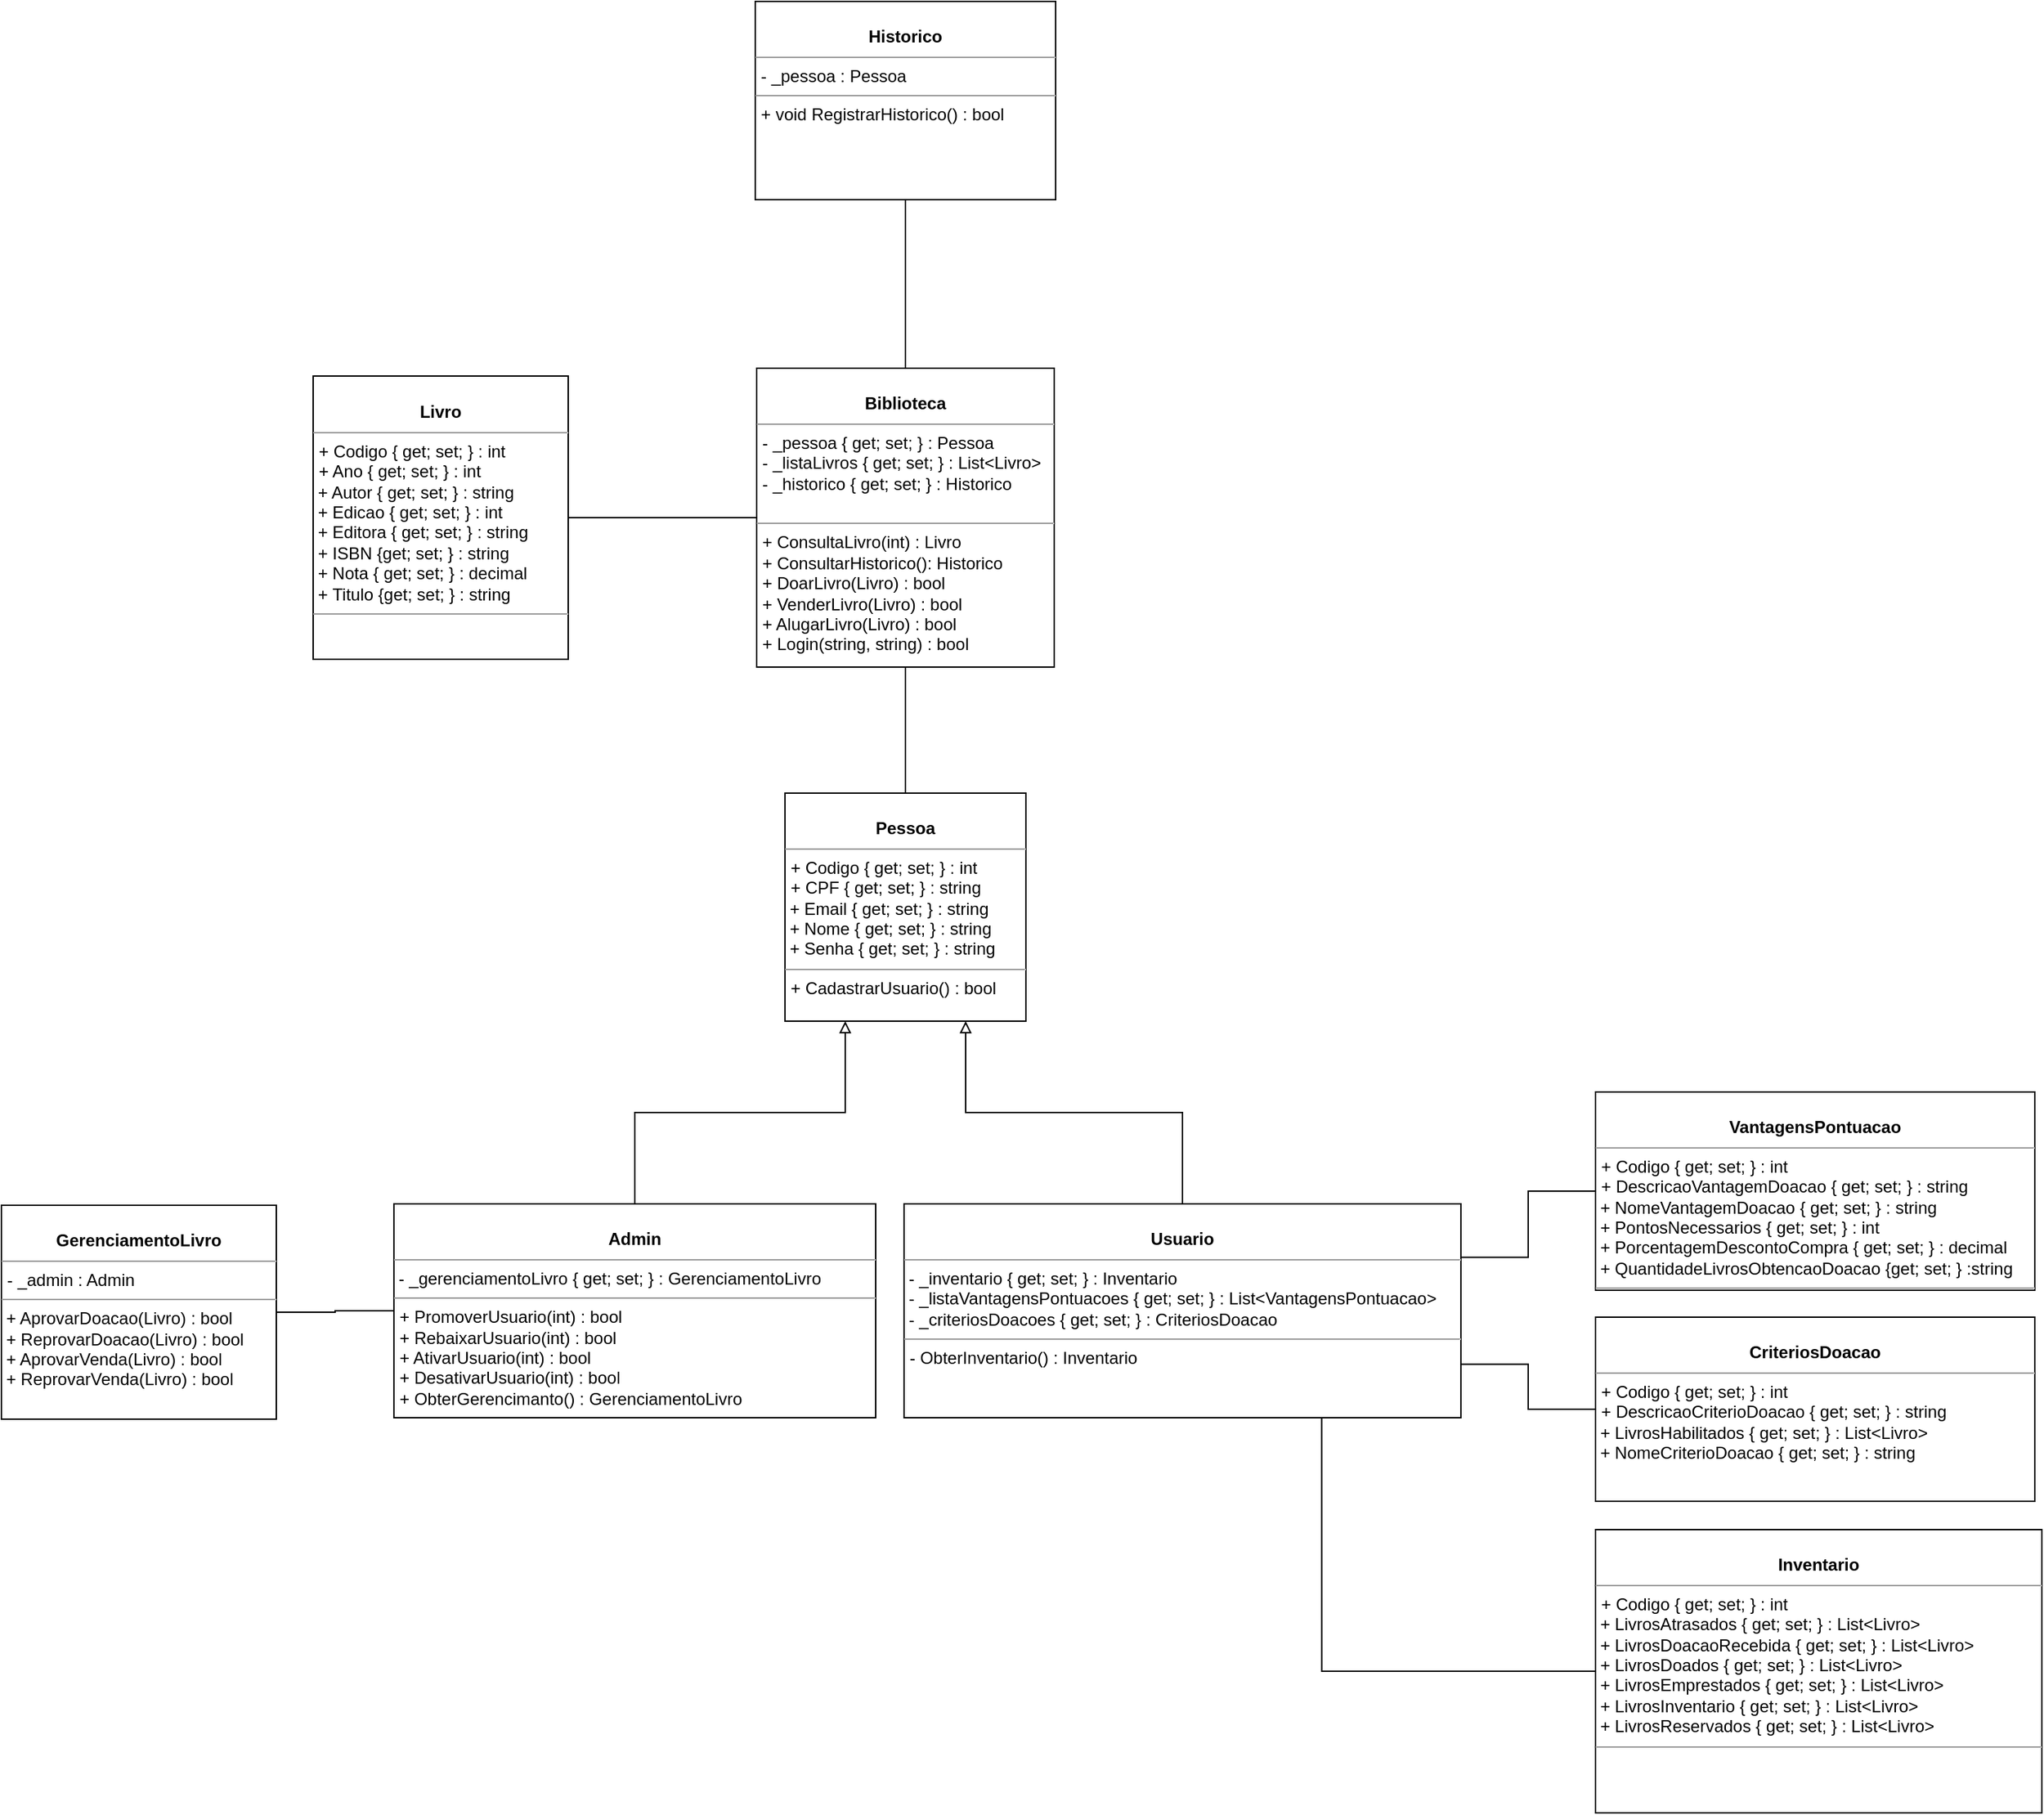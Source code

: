 <mxfile version="20.8.3" type="github">
  <diagram id="C5RBs43oDa-KdzZeNtuy" name="Page-1">
    <mxGraphModel dx="832" dy="603" grid="1" gridSize="10" guides="1" tooltips="1" connect="1" arrows="1" fold="1" page="1" pageScale="1" pageWidth="827" pageHeight="1169" math="0" shadow="0">
      <root>
        <mxCell id="WIyWlLk6GJQsqaUBKTNV-0" />
        <mxCell id="WIyWlLk6GJQsqaUBKTNV-1" parent="WIyWlLk6GJQsqaUBKTNV-0" />
        <mxCell id="RFLqyy4pMrzeT3K8V6dZ-0" value="&lt;p style=&quot;margin:0px;margin-top:4px;text-align:center;&quot;&gt;&lt;br&gt;&lt;b&gt;Biblioteca&lt;/b&gt;&lt;/p&gt;&lt;hr size=&quot;1&quot;&gt;&lt;p style=&quot;margin: 0px 0px 0px 4px;&quot;&gt;- _pessoa { get; set; } : Pessoa&lt;/p&gt;&lt;p style=&quot;margin: 0px 0px 0px 4px;&quot;&gt;- _listaLivros { get; set; } : List&amp;lt;Livro&amp;gt;&lt;/p&gt;&lt;p style=&quot;margin: 0px 0px 0px 4px;&quot;&gt;- _historico { get; set; } : Historico&lt;/p&gt;&lt;br&gt;&lt;hr size=&quot;1&quot;&gt;&lt;p style=&quot;margin:0px;margin-left:4px;&quot;&gt;+ ConsultaLivro(int) : Livro&lt;/p&gt;&lt;p style=&quot;margin:0px;margin-left:4px;&quot;&gt;+ ConsultarHistorico(): Historico&lt;/p&gt;&lt;p style=&quot;margin:0px;margin-left:4px;&quot;&gt;+ DoarLivro(Livro) : bool&lt;/p&gt;&lt;p style=&quot;margin:0px;margin-left:4px;&quot;&gt;+ VenderLivro(Livro) : bool&lt;/p&gt;&lt;p style=&quot;margin:0px;margin-left:4px;&quot;&gt;+ AlugarLivro(Livro) : bool&lt;/p&gt;&lt;p style=&quot;margin:0px;margin-left:4px;&quot;&gt;+ Login(string, string) : bool&lt;br&gt;&lt;/p&gt;" style="verticalAlign=top;align=left;overflow=fill;fontSize=12;fontFamily=Helvetica;html=1;rounded=0;shadow=0;comic=0;labelBackgroundColor=none;strokeWidth=1" parent="WIyWlLk6GJQsqaUBKTNV-1" vertex="1">
          <mxGeometry x="1543" y="349" width="210" height="211" as="geometry" />
        </mxCell>
        <mxCell id="RFLqyy4pMrzeT3K8V6dZ-13" style="edgeStyle=orthogonalEdgeStyle;rounded=0;orthogonalLoop=1;jettySize=auto;html=1;exitX=0.5;exitY=0;exitDx=0;exitDy=0;endArrow=none;endFill=0;" parent="WIyWlLk6GJQsqaUBKTNV-1" source="RFLqyy4pMrzeT3K8V6dZ-1" target="RFLqyy4pMrzeT3K8V6dZ-0" edge="1">
          <mxGeometry relative="1" as="geometry" />
        </mxCell>
        <mxCell id="RFLqyy4pMrzeT3K8V6dZ-1" value="&lt;p style=&quot;margin:0px;margin-top:4px;text-align:center;&quot;&gt;&lt;br&gt;&lt;b&gt;Pessoa&lt;/b&gt;&lt;/p&gt;&lt;hr size=&quot;1&quot;&gt;&lt;p style=&quot;margin: 0px 0px 0px 4px;&quot;&gt;+ Codigo { get; set; } : int&lt;/p&gt;&lt;p style=&quot;margin: 0px 0px 0px 4px;&quot;&gt;+ CPF { get; set; } : string&lt;/p&gt;&amp;nbsp;+ Email { get; set; } : string&amp;nbsp;&lt;br&gt;&amp;nbsp;+ Nome { get; set; } : string&lt;br&gt;&amp;nbsp;+ Senha { get; set; } : string&lt;br&gt;&lt;hr size=&quot;1&quot;&gt;&lt;p style=&quot;margin:0px;margin-left:4px;&quot;&gt;+ CadastrarUsuario() : bool&lt;br&gt;&lt;/p&gt;&lt;p style=&quot;margin:0px;margin-left:4px;&quot;&gt;&lt;br&gt;&lt;/p&gt;&lt;div&gt;&lt;br&gt;&lt;/div&gt;&lt;div&gt;&lt;br&gt;&lt;/div&gt;" style="verticalAlign=top;align=left;overflow=fill;fontSize=12;fontFamily=Helvetica;html=1;rounded=0;shadow=0;comic=0;labelBackgroundColor=none;strokeWidth=1" parent="WIyWlLk6GJQsqaUBKTNV-1" vertex="1">
          <mxGeometry x="1563" y="649" width="170" height="161" as="geometry" />
        </mxCell>
        <mxCell id="RFLqyy4pMrzeT3K8V6dZ-2" style="edgeStyle=orthogonalEdgeStyle;rounded=0;orthogonalLoop=1;jettySize=auto;html=1;exitX=0.5;exitY=0;exitDx=0;exitDy=0;entryX=0.25;entryY=1;entryDx=0;entryDy=0;endArrow=block;endFill=0;" parent="WIyWlLk6GJQsqaUBKTNV-1" source="RFLqyy4pMrzeT3K8V6dZ-3" target="RFLqyy4pMrzeT3K8V6dZ-1" edge="1">
          <mxGeometry relative="1" as="geometry">
            <mxPoint x="1627" y="889" as="targetPoint" />
          </mxGeometry>
        </mxCell>
        <mxCell id="RFLqyy4pMrzeT3K8V6dZ-3" value="&lt;p style=&quot;margin:0px;margin-top:4px;text-align:center;&quot;&gt;&lt;br&gt;&lt;b&gt;Admin&lt;/b&gt;&lt;/p&gt;&lt;hr size=&quot;1&quot;&gt;&lt;p style=&quot;margin: 0px 0px 0px 4px;&quot;&gt;&lt;/p&gt;&amp;nbsp;- _gerenciamentoLivro { get; set; } : GerenciamentoLivro&lt;br&gt;&lt;hr size=&quot;1&quot;&gt;&lt;p style=&quot;margin:0px;margin-left:4px;&quot;&gt;+ PromoverUsuario(int) : bool&lt;/p&gt;&lt;p style=&quot;margin:0px;margin-left:4px;&quot;&gt;+ RebaixarUsuario(int) : bool&lt;br&gt;&lt;/p&gt;&lt;p style=&quot;margin:0px;margin-left:4px;&quot;&gt;+ AtivarUsuario(int) : bool&lt;br&gt;&lt;/p&gt;&lt;p style=&quot;margin:0px;margin-left:4px;&quot;&gt;+ DesativarUsuario(int) : bool&lt;br&gt;&lt;/p&gt;&lt;p style=&quot;margin:0px;margin-left:4px;&quot;&gt;+ ObterGerencimanto() : GerenciamentoLivro&lt;/p&gt;&lt;p style=&quot;margin:0px;margin-left:4px;&quot;&gt;&lt;br&gt;&lt;/p&gt;" style="verticalAlign=top;align=left;overflow=fill;fontSize=12;fontFamily=Helvetica;html=1;rounded=0;shadow=0;comic=0;labelBackgroundColor=none;strokeWidth=1" parent="WIyWlLk6GJQsqaUBKTNV-1" vertex="1">
          <mxGeometry x="1287" y="939" width="340" height="151" as="geometry" />
        </mxCell>
        <mxCell id="RFLqyy4pMrzeT3K8V6dZ-4" style="edgeStyle=orthogonalEdgeStyle;rounded=0;orthogonalLoop=1;jettySize=auto;html=1;exitX=0.5;exitY=0;exitDx=0;exitDy=0;entryX=0.75;entryY=1;entryDx=0;entryDy=0;endArrow=block;endFill=0;" parent="WIyWlLk6GJQsqaUBKTNV-1" source="RFLqyy4pMrzeT3K8V6dZ-5" target="RFLqyy4pMrzeT3K8V6dZ-1" edge="1">
          <mxGeometry relative="1" as="geometry">
            <mxPoint x="1647" y="909" as="targetPoint" />
          </mxGeometry>
        </mxCell>
        <mxCell id="RFLqyy4pMrzeT3K8V6dZ-5" value="&lt;p style=&quot;margin:0px;margin-top:4px;text-align:center;&quot;&gt;&lt;br&gt;&lt;b&gt;Usuario&lt;/b&gt;&lt;/p&gt;&lt;hr size=&quot;1&quot;&gt;&lt;p style=&quot;margin: 0px 0px 0px 4px;&quot;&gt;&lt;/p&gt;&amp;nbsp;-&amp;nbsp;_inventario { get; set; } : Inventario&amp;nbsp;&lt;br&gt;&amp;nbsp;- _listaVantagensPontuacoes { get; set; } : List&amp;lt;VantagensPontuacao&amp;gt;&lt;br&gt;&amp;nbsp;- _criteriosDoacoes { get; set; } : CriteriosDoacao&lt;br&gt;&lt;hr size=&quot;1&quot;&gt;&lt;p style=&quot;margin:0px;margin-left:4px;&quot;&gt;- ObterInventario() : Inventario&lt;/p&gt;&lt;p style=&quot;margin:0px;margin-left:4px;&quot;&gt;&lt;br&gt;&lt;/p&gt;" style="verticalAlign=top;align=left;overflow=fill;fontSize=12;fontFamily=Helvetica;html=1;rounded=0;shadow=0;comic=0;labelBackgroundColor=none;strokeWidth=1" parent="WIyWlLk6GJQsqaUBKTNV-1" vertex="1">
          <mxGeometry x="1647" y="939" width="393" height="151" as="geometry" />
        </mxCell>
        <mxCell id="RFLqyy4pMrzeT3K8V6dZ-14" style="edgeStyle=orthogonalEdgeStyle;rounded=0;orthogonalLoop=1;jettySize=auto;html=1;exitX=0.5;exitY=1;exitDx=0;exitDy=0;endArrow=none;endFill=0;" parent="WIyWlLk6GJQsqaUBKTNV-1" source="RFLqyy4pMrzeT3K8V6dZ-6" target="RFLqyy4pMrzeT3K8V6dZ-0" edge="1">
          <mxGeometry relative="1" as="geometry" />
        </mxCell>
        <mxCell id="RFLqyy4pMrzeT3K8V6dZ-6" value="&lt;p style=&quot;margin:0px;margin-top:4px;text-align:center;&quot;&gt;&lt;br&gt;&lt;b&gt;Historico&lt;/b&gt;&lt;/p&gt;&lt;hr size=&quot;1&quot;&gt;&lt;p style=&quot;margin: 0px 0px 0px 4px;&quot;&gt;-&amp;nbsp;_pessoa : Pessoa&lt;br&gt;&lt;/p&gt;&lt;hr size=&quot;1&quot;&gt;&lt;p style=&quot;margin:0px;margin-left:4px;&quot;&gt;+ void RegistrarHistorico() : bool&lt;br&gt;&lt;/p&gt;&lt;p style=&quot;margin:0px;margin-left:4px;&quot;&gt;&lt;br&gt;&lt;/p&gt;" style="verticalAlign=top;align=left;overflow=fill;fontSize=12;fontFamily=Helvetica;html=1;rounded=0;shadow=0;comic=0;labelBackgroundColor=none;strokeWidth=1" parent="WIyWlLk6GJQsqaUBKTNV-1" vertex="1">
          <mxGeometry x="1542" y="90" width="212" height="140" as="geometry" />
        </mxCell>
        <mxCell id="RFLqyy4pMrzeT3K8V6dZ-19" style="edgeStyle=orthogonalEdgeStyle;rounded=0;orthogonalLoop=1;jettySize=auto;html=1;exitX=0;exitY=0.5;exitDx=0;exitDy=0;entryX=1;entryY=0.25;entryDx=0;entryDy=0;endArrow=none;endFill=0;" parent="WIyWlLk6GJQsqaUBKTNV-1" source="RFLqyy4pMrzeT3K8V6dZ-8" target="RFLqyy4pMrzeT3K8V6dZ-5" edge="1">
          <mxGeometry relative="1" as="geometry" />
        </mxCell>
        <mxCell id="RFLqyy4pMrzeT3K8V6dZ-8" value="&lt;p style=&quot;margin:0px;margin-top:4px;text-align:center;&quot;&gt;&lt;br&gt;&lt;b&gt;VantagensPontuacao&lt;/b&gt;&lt;/p&gt;&lt;hr size=&quot;1&quot;&gt;&lt;p style=&quot;margin: 0px 0px 0px 4px;&quot;&gt;+ Codigo { get; set; } : int&lt;/p&gt;&lt;p style=&quot;margin: 0px 0px 0px 4px;&quot;&gt;+ DescricaoVantagemDoacao { get; set; } : string&lt;/p&gt;&amp;nbsp;+ NomeVantagemDoacao { get; set; } : string&amp;nbsp;&lt;br&gt;&amp;nbsp;+ PontosNecessarios { get; set; } : int&lt;br&gt;&amp;nbsp;+ PorcentagemDescontoCompra { get; set; } : decimal&lt;br&gt;&amp;nbsp;+&amp;nbsp;QuantidadeLivrosObtencaoDoacao {get; set; } :string&lt;br&gt;&lt;hr size=&quot;1&quot;&gt;&lt;p style=&quot;margin:0px;margin-left:4px;&quot;&gt;&lt;br&gt;&lt;/p&gt;&lt;p style=&quot;margin:0px;margin-left:4px;&quot;&gt;&lt;br&gt;&lt;/p&gt;" style="verticalAlign=top;align=left;overflow=fill;fontSize=12;fontFamily=Helvetica;html=1;rounded=0;shadow=0;comic=0;labelBackgroundColor=none;strokeWidth=1" parent="WIyWlLk6GJQsqaUBKTNV-1" vertex="1">
          <mxGeometry x="2135" y="860" width="310" height="140" as="geometry" />
        </mxCell>
        <mxCell id="RFLqyy4pMrzeT3K8V6dZ-20" style="edgeStyle=orthogonalEdgeStyle;rounded=0;orthogonalLoop=1;jettySize=auto;html=1;exitX=0;exitY=0.5;exitDx=0;exitDy=0;entryX=1;entryY=0.75;entryDx=0;entryDy=0;endArrow=none;endFill=0;" parent="WIyWlLk6GJQsqaUBKTNV-1" source="RFLqyy4pMrzeT3K8V6dZ-9" target="RFLqyy4pMrzeT3K8V6dZ-5" edge="1">
          <mxGeometry relative="1" as="geometry" />
        </mxCell>
        <mxCell id="RFLqyy4pMrzeT3K8V6dZ-9" value="&lt;p style=&quot;margin:0px;margin-top:4px;text-align:center;&quot;&gt;&lt;br&gt;&lt;b&gt;CriteriosDoacao&lt;/b&gt;&lt;br&gt;&lt;/p&gt;&lt;hr size=&quot;1&quot;&gt;&lt;p style=&quot;margin: 0px 0px 0px 4px;&quot;&gt;+ Codigo { get; set; } : int&lt;/p&gt;&lt;p style=&quot;margin: 0px 0px 0px 4px;&quot;&gt;+ DescricaoCriterioDoacao { get; set; } : string&lt;/p&gt;&amp;nbsp;+ LivrosHabilitados { get; set; } : List&amp;lt;Livro&amp;gt;&lt;br&gt;&amp;nbsp;+ NomeCriterioDoacao { get; set; } : string&lt;p style=&quot;margin:0px;margin-left:4px;&quot;&gt;&lt;br&gt;&lt;/p&gt;&lt;p style=&quot;margin:0px;margin-left:4px;&quot;&gt;&lt;br&gt;&lt;/p&gt;" style="verticalAlign=top;align=left;overflow=fill;fontSize=12;fontFamily=Helvetica;html=1;rounded=0;shadow=0;comic=0;labelBackgroundColor=none;strokeWidth=1" parent="WIyWlLk6GJQsqaUBKTNV-1" vertex="1">
          <mxGeometry x="2135" y="1019" width="310" height="130" as="geometry" />
        </mxCell>
        <mxCell id="RFLqyy4pMrzeT3K8V6dZ-21" style="edgeStyle=orthogonalEdgeStyle;rounded=0;orthogonalLoop=1;jettySize=auto;html=1;exitX=1;exitY=0.5;exitDx=0;exitDy=0;endArrow=none;endFill=0;" parent="WIyWlLk6GJQsqaUBKTNV-1" source="RFLqyy4pMrzeT3K8V6dZ-10" target="RFLqyy4pMrzeT3K8V6dZ-3" edge="1">
          <mxGeometry relative="1" as="geometry" />
        </mxCell>
        <mxCell id="RFLqyy4pMrzeT3K8V6dZ-10" value="&lt;p style=&quot;margin:0px;margin-top:4px;text-align:center;&quot;&gt;&lt;br&gt;&lt;b&gt;GerenciamentoLivro&lt;/b&gt;&lt;/p&gt;&lt;hr size=&quot;1&quot;&gt;&lt;p style=&quot;margin: 0px 0px 0px 4px;&quot;&gt;&lt;span style=&quot;background-color: initial;&quot;&gt;- _admin : Admin&lt;/span&gt;&lt;/p&gt;&lt;hr size=&quot;1&quot;&gt;&lt;p style=&quot;margin:0px;margin-left:4px;&quot;&gt;&lt;/p&gt;&amp;nbsp;&lt;span style=&quot;background-color: initial;&quot;&gt;+ AprovarDoacao(Livro) : bool&lt;br&gt;&lt;/span&gt;&amp;nbsp;+ ReprovarDoacao(Livro) : bool&lt;br&gt;&amp;nbsp;+ AprovarVenda(Livro) : bool&lt;br&gt;&amp;nbsp;+ ReprovarVenda(Livro) : bool" style="verticalAlign=top;align=left;overflow=fill;fontSize=12;fontFamily=Helvetica;html=1;rounded=0;shadow=0;comic=0;labelBackgroundColor=none;strokeWidth=1" parent="WIyWlLk6GJQsqaUBKTNV-1" vertex="1">
          <mxGeometry x="1010" y="940" width="194" height="151" as="geometry" />
        </mxCell>
        <mxCell id="RFLqyy4pMrzeT3K8V6dZ-18" style="edgeStyle=orthogonalEdgeStyle;rounded=0;orthogonalLoop=1;jettySize=auto;html=1;exitX=1;exitY=0.5;exitDx=0;exitDy=0;entryX=0;entryY=0.5;entryDx=0;entryDy=0;endArrow=none;endFill=0;" parent="WIyWlLk6GJQsqaUBKTNV-1" source="RFLqyy4pMrzeT3K8V6dZ-17" target="RFLqyy4pMrzeT3K8V6dZ-0" edge="1">
          <mxGeometry relative="1" as="geometry" />
        </mxCell>
        <mxCell id="RFLqyy4pMrzeT3K8V6dZ-17" value="&lt;p style=&quot;margin:0px;margin-top:4px;text-align:center;&quot;&gt;&lt;br&gt;&lt;b&gt;Livro&lt;/b&gt;&lt;/p&gt;&lt;hr size=&quot;1&quot;&gt;&lt;p style=&quot;margin: 0px 0px 0px 4px;&quot;&gt;+ Codigo { get; set; } : int&lt;/p&gt;&lt;p style=&quot;margin: 0px 0px 0px 4px;&quot;&gt;+ Ano { get; set; } : int&lt;/p&gt;&amp;nbsp;+ Autor { get; set; } : string&amp;nbsp;&lt;br&gt;&amp;nbsp;+ Edicao { get; set; } : int&lt;br&gt;&amp;nbsp;+ Editora { get; set; } : string&lt;br&gt;&amp;nbsp;+&amp;nbsp;ISBN {get; set; } : string&lt;br&gt;&amp;nbsp;+ Nota { get; set; } : decimal&lt;br&gt;&amp;nbsp;+&amp;nbsp;Titulo {get; set; } : string&lt;br&gt;&lt;hr size=&quot;1&quot;&gt;&lt;p style=&quot;margin:0px;margin-left:4px;&quot;&gt;&lt;br&gt;&lt;/p&gt;&lt;p style=&quot;margin:0px;margin-left:4px;&quot;&gt;&lt;br&gt;&lt;/p&gt;" style="verticalAlign=top;align=left;overflow=fill;fontSize=12;fontFamily=Helvetica;html=1;rounded=0;shadow=0;comic=0;labelBackgroundColor=none;strokeWidth=1" parent="WIyWlLk6GJQsqaUBKTNV-1" vertex="1">
          <mxGeometry x="1230" y="354.5" width="180" height="200" as="geometry" />
        </mxCell>
        <mxCell id="RFLqyy4pMrzeT3K8V6dZ-23" style="edgeStyle=orthogonalEdgeStyle;rounded=0;orthogonalLoop=1;jettySize=auto;html=1;exitX=0;exitY=0.5;exitDx=0;exitDy=0;entryX=0.75;entryY=1;entryDx=0;entryDy=0;endArrow=none;endFill=0;" parent="WIyWlLk6GJQsqaUBKTNV-1" source="RFLqyy4pMrzeT3K8V6dZ-22" target="RFLqyy4pMrzeT3K8V6dZ-5" edge="1">
          <mxGeometry relative="1" as="geometry" />
        </mxCell>
        <mxCell id="RFLqyy4pMrzeT3K8V6dZ-22" value="&lt;p style=&quot;margin:0px;margin-top:4px;text-align:center;&quot;&gt;&lt;br&gt;&lt;b&gt;Inventario&lt;/b&gt;&lt;/p&gt;&lt;hr size=&quot;1&quot;&gt;&lt;p style=&quot;margin: 0px 0px 0px 4px;&quot;&gt;&lt;span style=&quot;background-color: initial;&quot;&gt;+ Codigo { get; set; } : int&lt;/span&gt;&lt;br&gt;&lt;/p&gt;&amp;nbsp;+ LivrosAtrasados { get; set; } : List&amp;lt;Livro&amp;gt;&amp;nbsp;&lt;br&gt;&amp;nbsp;+ LivrosDoacaoRecebida { get; set; } : List&amp;lt;Livro&amp;gt;&amp;nbsp;&lt;br&gt;&amp;nbsp;+ LivrosDoados { get; set; } : List&amp;lt;Livro&amp;gt;&amp;nbsp;&lt;br&gt;&amp;nbsp;+ LivrosEmprestados { get; set; } : List&amp;lt;Livro&amp;gt;&amp;nbsp;&lt;br&gt;&amp;nbsp;+ LivrosInventario { get; set; } : List&amp;lt;Livro&amp;gt;&amp;nbsp;&lt;br&gt;&amp;nbsp;+ LivrosReservados { get; set; } : List&amp;lt;Livro&amp;gt;&amp;nbsp;&lt;hr size=&quot;1&quot;&gt;&lt;p style=&quot;margin:0px;margin-left:4px;&quot;&gt;&lt;br&gt;&lt;/p&gt;&lt;p style=&quot;margin:0px;margin-left:4px;&quot;&gt;&lt;br&gt;&lt;/p&gt;" style="verticalAlign=top;align=left;overflow=fill;fontSize=12;fontFamily=Helvetica;html=1;rounded=0;shadow=0;comic=0;labelBackgroundColor=none;strokeWidth=1" parent="WIyWlLk6GJQsqaUBKTNV-1" vertex="1">
          <mxGeometry x="2135" y="1169" width="315" height="200" as="geometry" />
        </mxCell>
      </root>
    </mxGraphModel>
  </diagram>
</mxfile>
